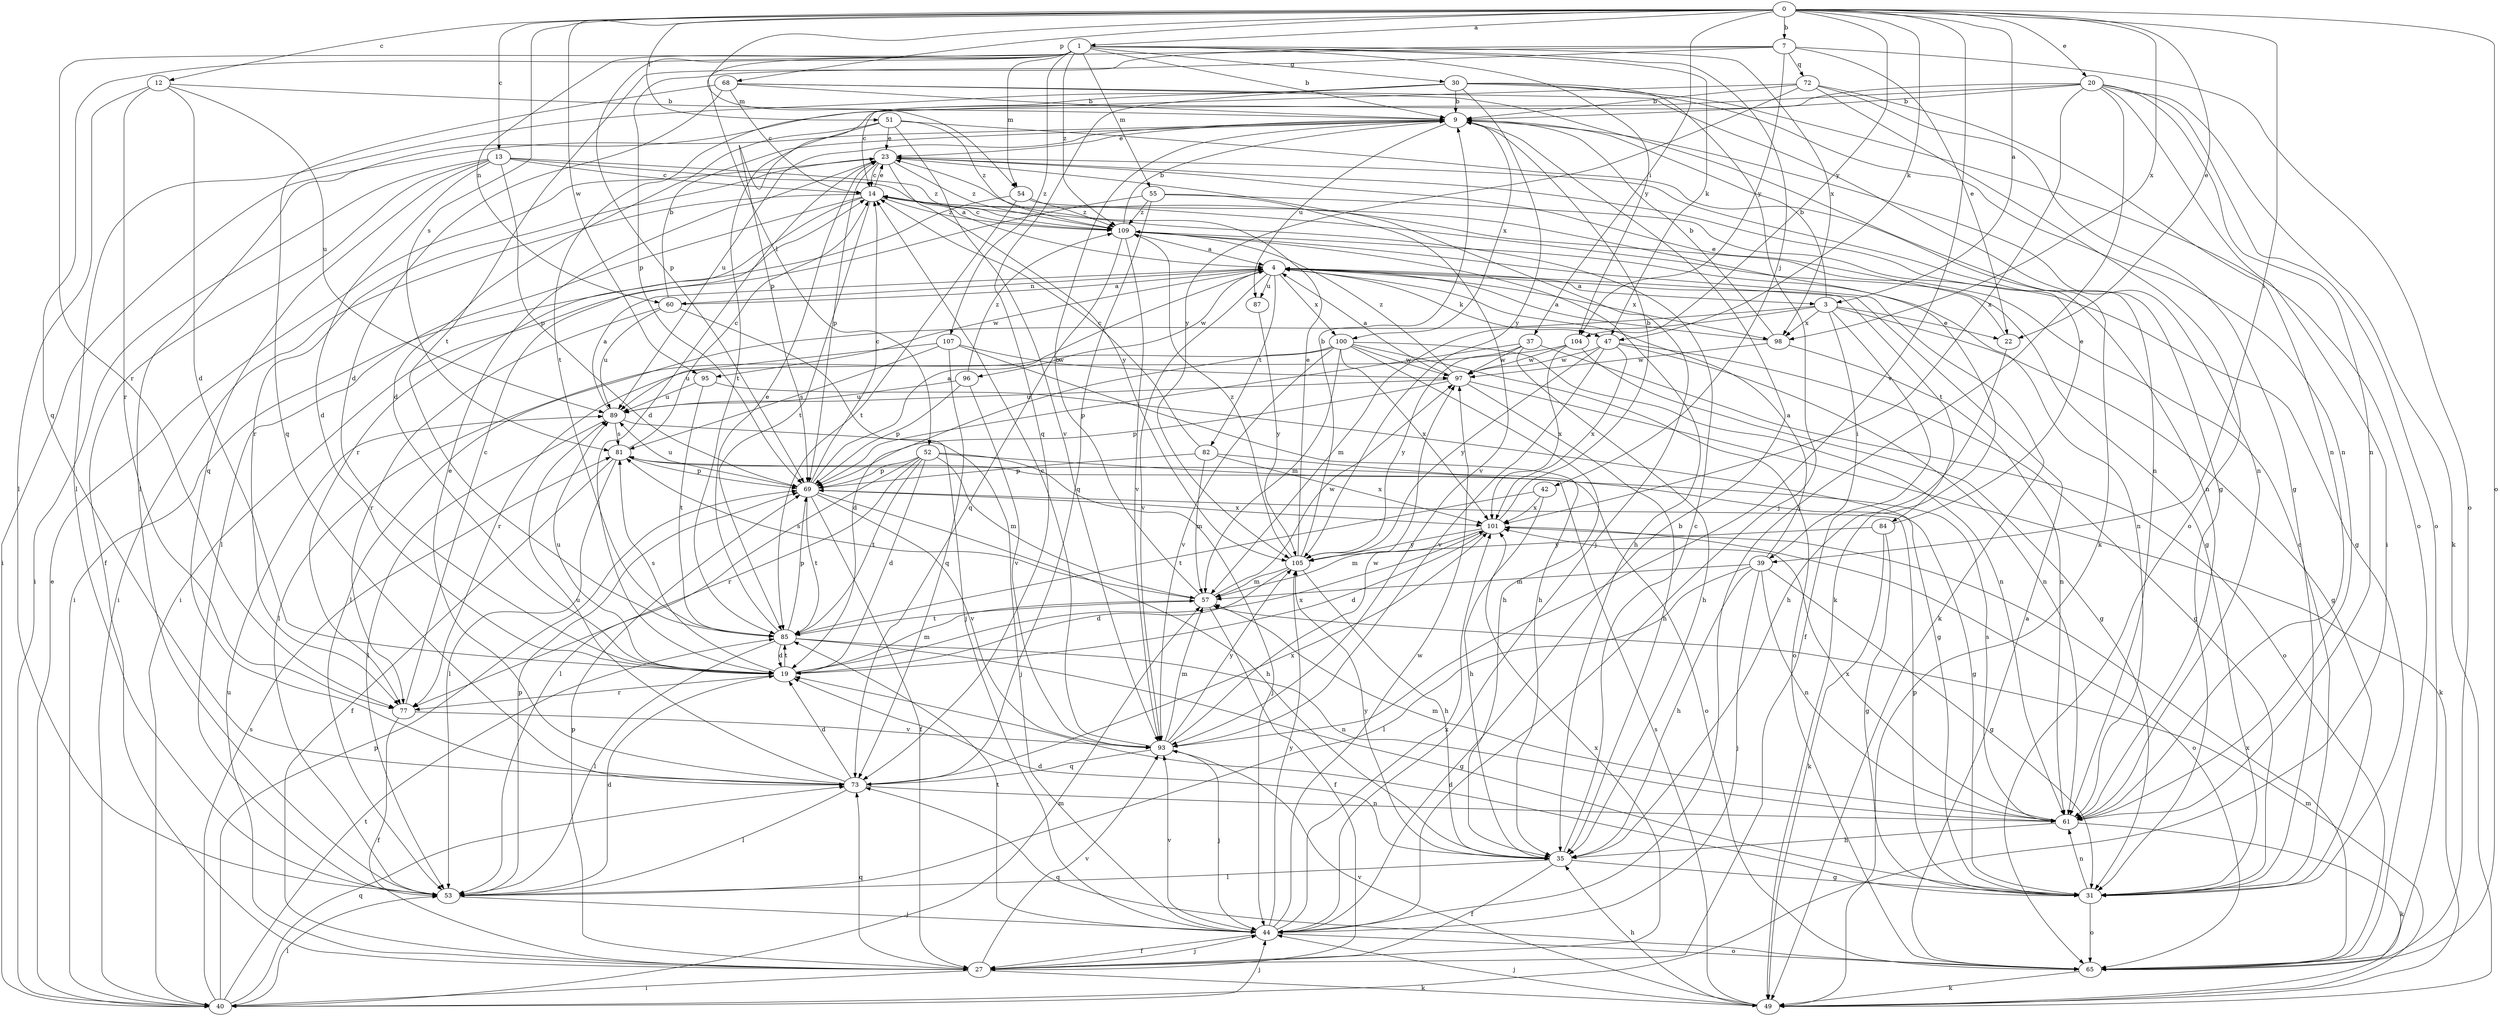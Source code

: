 strict digraph  {
0;
1;
3;
4;
7;
9;
12;
13;
14;
19;
20;
22;
23;
27;
30;
31;
35;
37;
39;
40;
42;
44;
47;
49;
51;
52;
53;
54;
55;
57;
60;
61;
65;
68;
69;
72;
73;
77;
81;
82;
84;
85;
87;
89;
93;
95;
96;
97;
98;
100;
101;
104;
105;
107;
109;
0 -> 1  [label=a];
0 -> 3  [label=a];
0 -> 7  [label=b];
0 -> 12  [label=c];
0 -> 13  [label=c];
0 -> 20  [label=e];
0 -> 22  [label=e];
0 -> 37  [label=i];
0 -> 39  [label=i];
0 -> 47  [label=k];
0 -> 51  [label=l];
0 -> 54  [label=m];
0 -> 65  [label=o];
0 -> 68  [label=p];
0 -> 81  [label=s];
0 -> 93  [label=v];
0 -> 95  [label=w];
0 -> 98  [label=x];
0 -> 104  [label=y];
1 -> 9  [label=b];
1 -> 30  [label=g];
1 -> 42  [label=j];
1 -> 47  [label=k];
1 -> 52  [label=l];
1 -> 54  [label=m];
1 -> 55  [label=m];
1 -> 60  [label=n];
1 -> 69  [label=p];
1 -> 77  [label=r];
1 -> 98  [label=x];
1 -> 104  [label=y];
1 -> 107  [label=z];
1 -> 109  [label=z];
3 -> 9  [label=b];
3 -> 22  [label=e];
3 -> 27  [label=f];
3 -> 31  [label=g];
3 -> 39  [label=i];
3 -> 53  [label=l];
3 -> 57  [label=m];
3 -> 98  [label=x];
4 -> 3  [label=a];
4 -> 47  [label=k];
4 -> 60  [label=n];
4 -> 82  [label=t];
4 -> 84  [label=t];
4 -> 87  [label=u];
4 -> 93  [label=v];
4 -> 95  [label=w];
4 -> 96  [label=w];
4 -> 98  [label=x];
4 -> 100  [label=x];
7 -> 22  [label=e];
7 -> 65  [label=o];
7 -> 69  [label=p];
7 -> 72  [label=q];
7 -> 73  [label=q];
7 -> 85  [label=t];
7 -> 104  [label=y];
9 -> 23  [label=e];
9 -> 40  [label=i];
9 -> 61  [label=n];
9 -> 87  [label=u];
9 -> 89  [label=u];
9 -> 100  [label=x];
12 -> 9  [label=b];
12 -> 19  [label=d];
12 -> 53  [label=l];
12 -> 77  [label=r];
12 -> 89  [label=u];
13 -> 4  [label=a];
13 -> 14  [label=c];
13 -> 19  [label=d];
13 -> 27  [label=f];
13 -> 40  [label=i];
13 -> 69  [label=p];
13 -> 73  [label=q];
13 -> 109  [label=z];
14 -> 23  [label=e];
14 -> 31  [label=g];
14 -> 40  [label=i];
14 -> 53  [label=l];
14 -> 77  [label=r];
14 -> 85  [label=t];
14 -> 109  [label=z];
19 -> 57  [label=m];
19 -> 77  [label=r];
19 -> 81  [label=s];
19 -> 85  [label=t];
19 -> 89  [label=u];
19 -> 101  [label=x];
20 -> 9  [label=b];
20 -> 40  [label=i];
20 -> 44  [label=j];
20 -> 49  [label=k];
20 -> 53  [label=l];
20 -> 61  [label=n];
20 -> 65  [label=o];
20 -> 69  [label=p];
20 -> 101  [label=x];
22 -> 23  [label=e];
22 -> 35  [label=h];
23 -> 14  [label=c];
23 -> 19  [label=d];
23 -> 44  [label=j];
23 -> 61  [label=n];
23 -> 69  [label=p];
23 -> 77  [label=r];
23 -> 105  [label=y];
23 -> 109  [label=z];
27 -> 40  [label=i];
27 -> 44  [label=j];
27 -> 49  [label=k];
27 -> 69  [label=p];
27 -> 73  [label=q];
27 -> 89  [label=u];
27 -> 93  [label=v];
27 -> 101  [label=x];
30 -> 9  [label=b];
30 -> 14  [label=c];
30 -> 44  [label=j];
30 -> 53  [label=l];
30 -> 61  [label=n];
30 -> 65  [label=o];
30 -> 73  [label=q];
30 -> 105  [label=y];
31 -> 14  [label=c];
31 -> 19  [label=d];
31 -> 61  [label=n];
31 -> 65  [label=o];
31 -> 69  [label=p];
35 -> 14  [label=c];
35 -> 19  [label=d];
35 -> 27  [label=f];
35 -> 31  [label=g];
35 -> 53  [label=l];
35 -> 105  [label=y];
37 -> 35  [label=h];
37 -> 65  [label=o];
37 -> 69  [label=p];
37 -> 97  [label=w];
37 -> 105  [label=y];
39 -> 4  [label=a];
39 -> 31  [label=g];
39 -> 35  [label=h];
39 -> 44  [label=j];
39 -> 53  [label=l];
39 -> 57  [label=m];
39 -> 61  [label=n];
40 -> 23  [label=e];
40 -> 44  [label=j];
40 -> 53  [label=l];
40 -> 57  [label=m];
40 -> 69  [label=p];
40 -> 73  [label=q];
40 -> 81  [label=s];
40 -> 85  [label=t];
42 -> 35  [label=h];
42 -> 85  [label=t];
42 -> 101  [label=x];
44 -> 9  [label=b];
44 -> 27  [label=f];
44 -> 65  [label=o];
44 -> 85  [label=t];
44 -> 93  [label=v];
44 -> 97  [label=w];
44 -> 101  [label=x];
44 -> 105  [label=y];
47 -> 31  [label=g];
47 -> 61  [label=n];
47 -> 93  [label=v];
47 -> 97  [label=w];
47 -> 101  [label=x];
47 -> 105  [label=y];
49 -> 35  [label=h];
49 -> 44  [label=j];
49 -> 57  [label=m];
49 -> 81  [label=s];
49 -> 93  [label=v];
51 -> 19  [label=d];
51 -> 23  [label=e];
51 -> 61  [label=n];
51 -> 85  [label=t];
51 -> 93  [label=v];
51 -> 109  [label=z];
52 -> 19  [label=d];
52 -> 31  [label=g];
52 -> 44  [label=j];
52 -> 53  [label=l];
52 -> 57  [label=m];
52 -> 69  [label=p];
52 -> 77  [label=r];
52 -> 85  [label=t];
53 -> 19  [label=d];
53 -> 44  [label=j];
53 -> 69  [label=p];
54 -> 40  [label=i];
54 -> 49  [label=k];
54 -> 85  [label=t];
54 -> 109  [label=z];
55 -> 31  [label=g];
55 -> 40  [label=i];
55 -> 73  [label=q];
55 -> 93  [label=v];
55 -> 109  [label=z];
57 -> 9  [label=b];
57 -> 27  [label=f];
57 -> 81  [label=s];
57 -> 85  [label=t];
57 -> 97  [label=w];
60 -> 4  [label=a];
60 -> 9  [label=b];
60 -> 44  [label=j];
60 -> 77  [label=r];
60 -> 89  [label=u];
61 -> 35  [label=h];
61 -> 49  [label=k];
61 -> 57  [label=m];
61 -> 81  [label=s];
61 -> 101  [label=x];
65 -> 4  [label=a];
65 -> 49  [label=k];
65 -> 73  [label=q];
65 -> 101  [label=x];
68 -> 9  [label=b];
68 -> 14  [label=c];
68 -> 19  [label=d];
68 -> 31  [label=g];
68 -> 49  [label=k];
68 -> 73  [label=q];
69 -> 4  [label=a];
69 -> 14  [label=c];
69 -> 27  [label=f];
69 -> 35  [label=h];
69 -> 85  [label=t];
69 -> 89  [label=u];
69 -> 93  [label=v];
69 -> 101  [label=x];
72 -> 9  [label=b];
72 -> 31  [label=g];
72 -> 61  [label=n];
72 -> 65  [label=o];
72 -> 85  [label=t];
72 -> 105  [label=y];
73 -> 19  [label=d];
73 -> 23  [label=e];
73 -> 53  [label=l];
73 -> 61  [label=n];
73 -> 89  [label=u];
73 -> 101  [label=x];
77 -> 14  [label=c];
77 -> 27  [label=f];
77 -> 93  [label=v];
81 -> 14  [label=c];
81 -> 27  [label=f];
81 -> 53  [label=l];
81 -> 69  [label=p];
82 -> 14  [label=c];
82 -> 57  [label=m];
82 -> 65  [label=o];
82 -> 69  [label=p];
82 -> 101  [label=x];
84 -> 23  [label=e];
84 -> 31  [label=g];
84 -> 49  [label=k];
84 -> 105  [label=y];
85 -> 19  [label=d];
85 -> 23  [label=e];
85 -> 31  [label=g];
85 -> 53  [label=l];
85 -> 61  [label=n];
85 -> 69  [label=p];
87 -> 105  [label=y];
89 -> 4  [label=a];
89 -> 44  [label=j];
89 -> 53  [label=l];
89 -> 81  [label=s];
93 -> 14  [label=c];
93 -> 44  [label=j];
93 -> 57  [label=m];
93 -> 73  [label=q];
93 -> 97  [label=w];
93 -> 105  [label=y];
95 -> 31  [label=g];
95 -> 85  [label=t];
95 -> 89  [label=u];
96 -> 69  [label=p];
96 -> 89  [label=u];
96 -> 93  [label=v];
96 -> 109  [label=z];
97 -> 4  [label=a];
97 -> 35  [label=h];
97 -> 49  [label=k];
97 -> 69  [label=p];
97 -> 89  [label=u];
97 -> 109  [label=z];
98 -> 4  [label=a];
98 -> 9  [label=b];
98 -> 61  [label=n];
98 -> 97  [label=w];
100 -> 19  [label=d];
100 -> 35  [label=h];
100 -> 53  [label=l];
100 -> 57  [label=m];
100 -> 61  [label=n];
100 -> 65  [label=o];
100 -> 93  [label=v];
100 -> 97  [label=w];
100 -> 101  [label=x];
101 -> 9  [label=b];
101 -> 19  [label=d];
101 -> 57  [label=m];
101 -> 65  [label=o];
101 -> 105  [label=y];
104 -> 31  [label=g];
104 -> 77  [label=r];
104 -> 97  [label=w];
104 -> 101  [label=x];
105 -> 9  [label=b];
105 -> 19  [label=d];
105 -> 23  [label=e];
105 -> 35  [label=h];
105 -> 57  [label=m];
105 -> 109  [label=z];
107 -> 35  [label=h];
107 -> 73  [label=q];
107 -> 81  [label=s];
107 -> 89  [label=u];
107 -> 97  [label=w];
109 -> 4  [label=a];
109 -> 9  [label=b];
109 -> 14  [label=c];
109 -> 35  [label=h];
109 -> 49  [label=k];
109 -> 61  [label=n];
109 -> 73  [label=q];
109 -> 93  [label=v];
}
